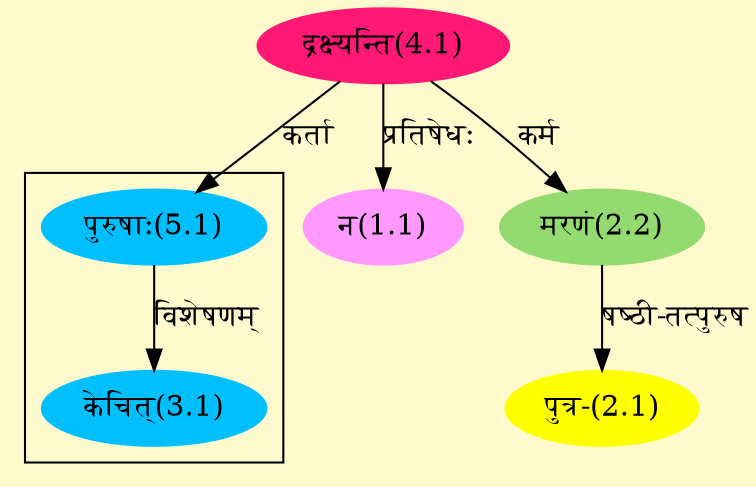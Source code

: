 digraph G{
rankdir=BT;
 compound=true;
 bgcolor="lemonchiffon1";

subgraph cluster_1{
Node3_1 [style=filled, color="#00BFFF" label = "केचित्(3.1)"]
Node5_1 [style=filled, color="#00BFFF" label = "पुरुषाः(5.1)"]

}
Node1_1 [style=filled, color="#FF99FF" label = "न(1.1)"]
Node4_1 [style=filled, color="#FF1975" label = "द्रक्ष्यन्ति(4.1)"]
Node2_1 [style=filled, color="#FFFF00" label = "पुत्र-(2.1)"]
Node2_2 [style=filled, color="#93DB70" label = "मरणं(2.2)"]
Node5_1 [style=filled, color="#00BFFF" label = "पुरुषाः(5.1)"]
/* Start of Relations section */

Node1_1 -> Node4_1 [  label="प्रतिषेधः"  dir="back" ]
Node2_1 -> Node2_2 [  label="षष्ठी-तत्पुरुष"  dir="back" ]
Node2_2 -> Node4_1 [  label="कर्म"  dir="back" ]
Node3_1 -> Node5_1 [  label="विशेषणम्"  dir="back" ]
Node5_1 -> Node4_1 [  label="कर्ता"  dir="back" ]
}
